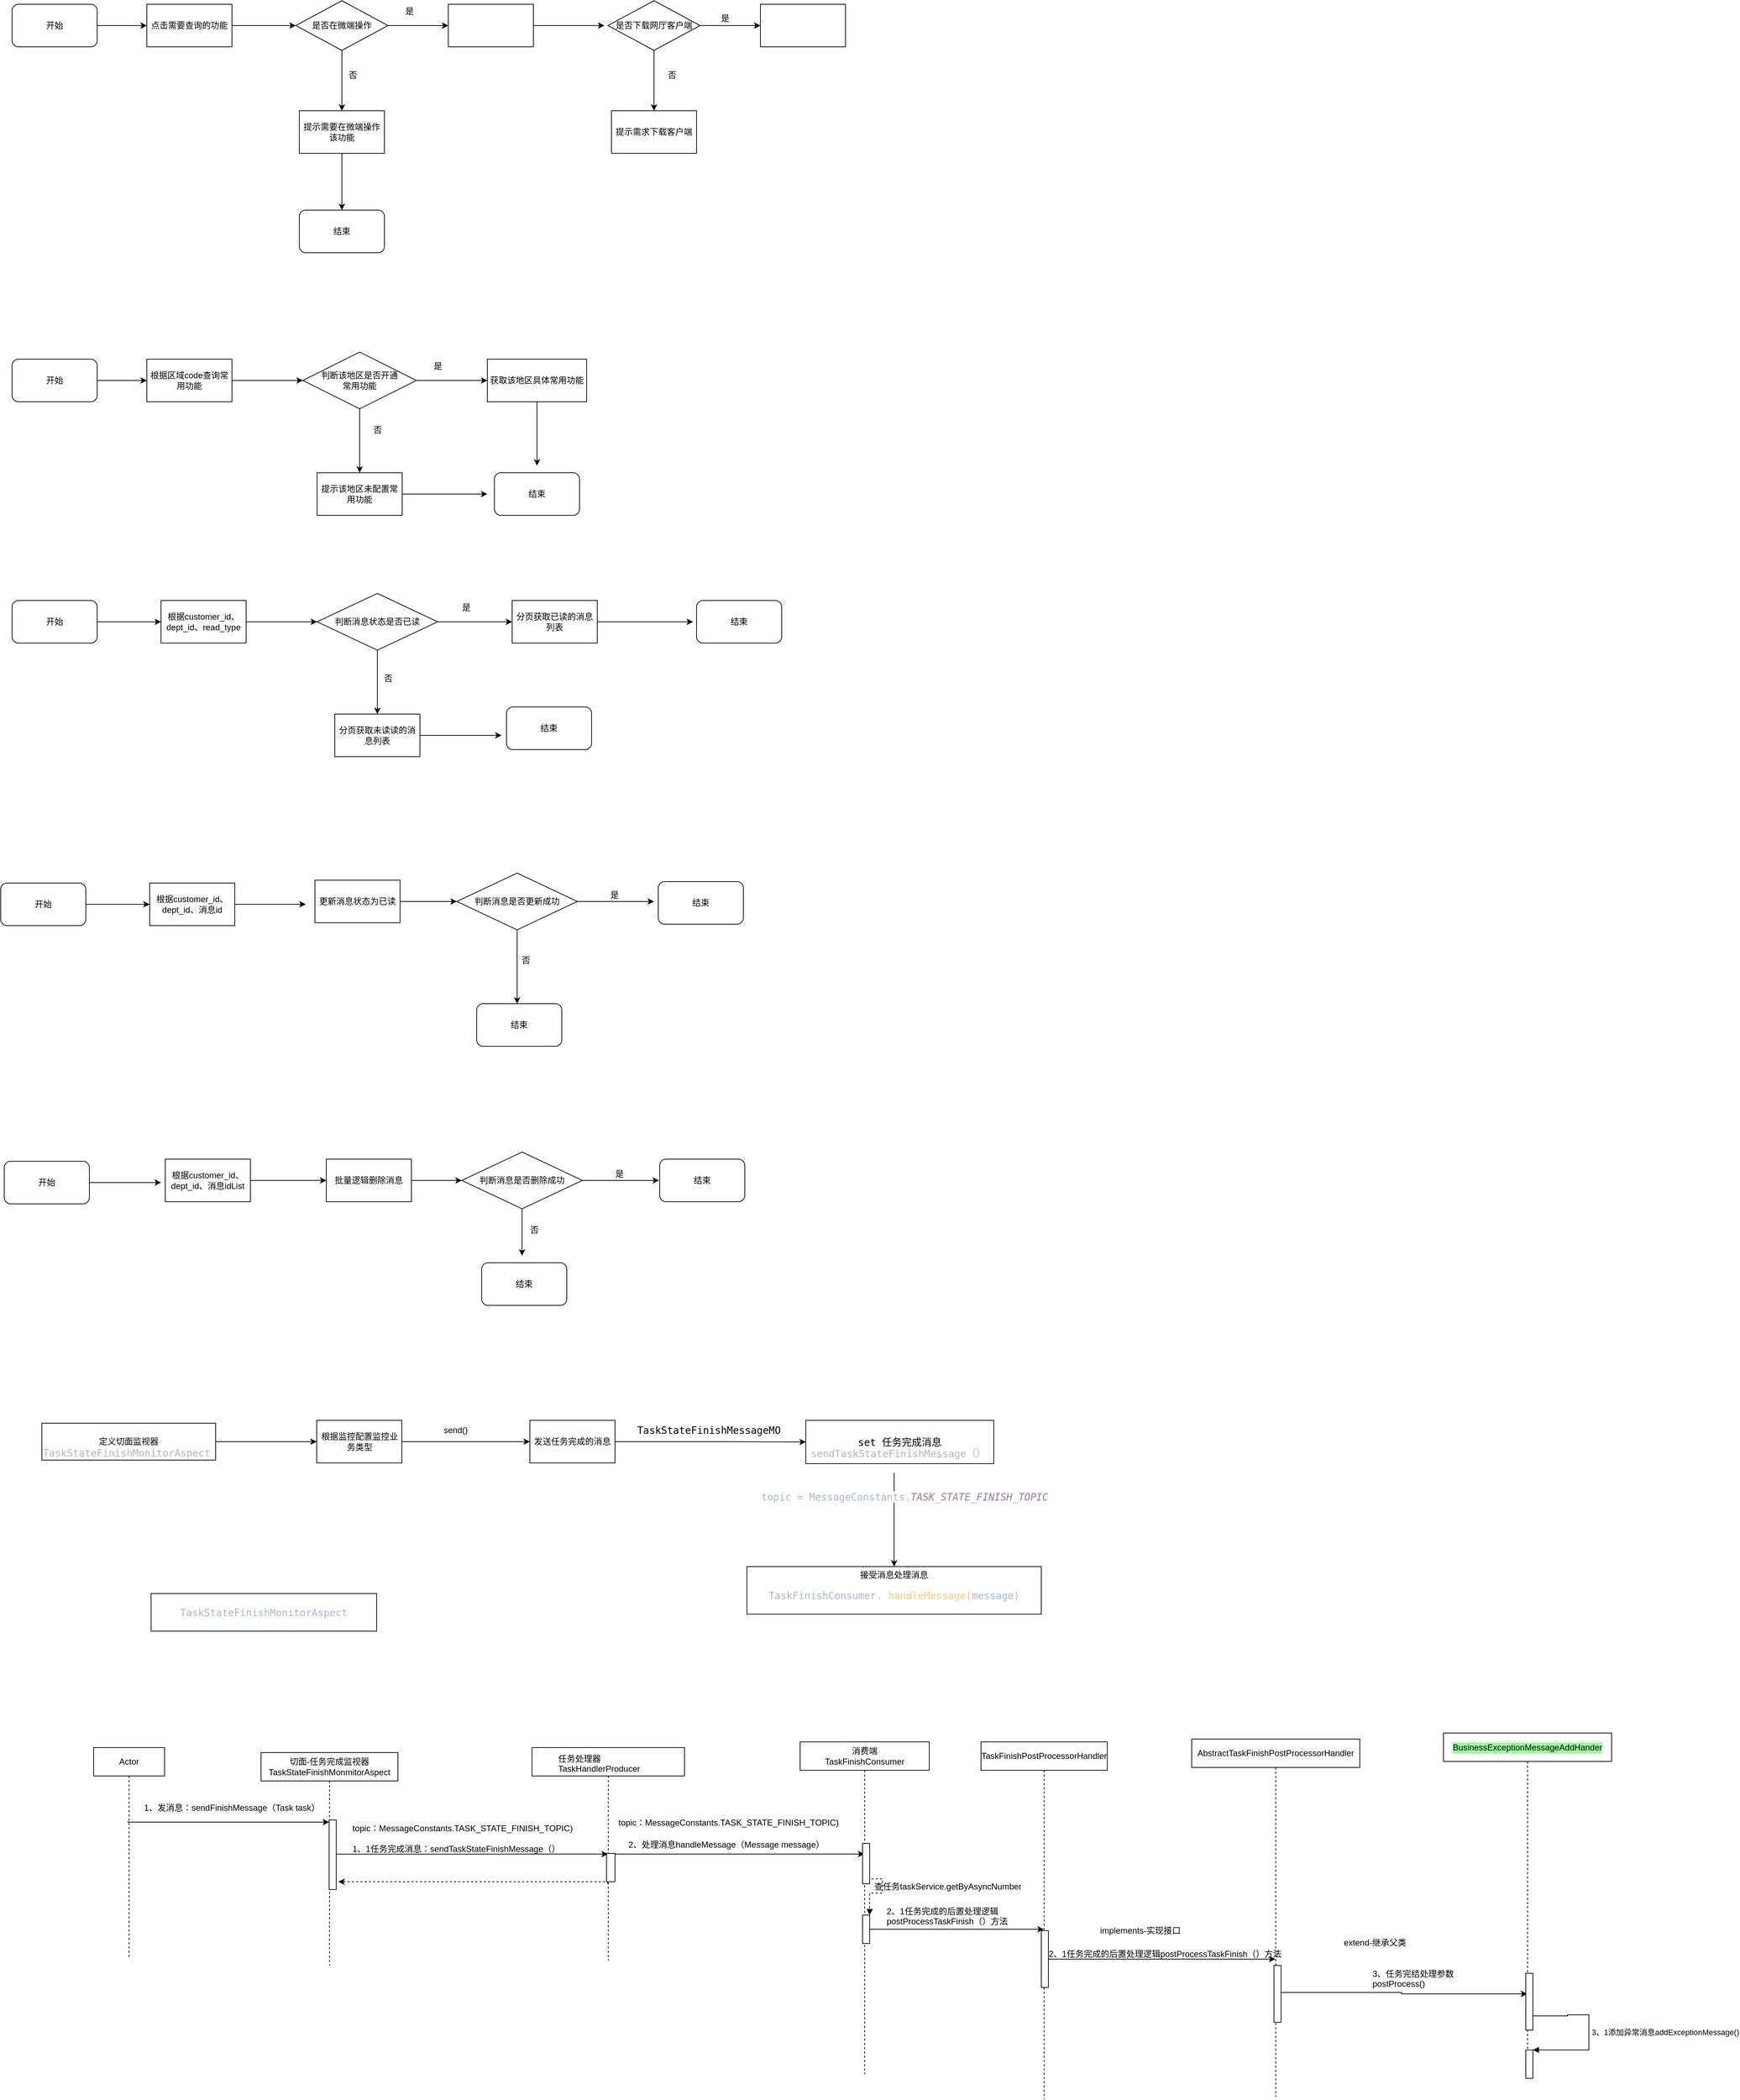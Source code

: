 <mxfile version="17.4.1" type="github">
  <diagram id="C8zfeUm68QXaKlkgzb-8" name="Page-1">
    <mxGraphModel dx="3252" dy="1588" grid="0" gridSize="10" guides="1" tooltips="1" connect="1" arrows="1" fold="1" page="0" pageScale="1" pageWidth="827" pageHeight="1169" math="0" shadow="0">
      <root>
        <mxCell id="0" />
        <mxCell id="1" parent="0" />
        <mxCell id="Xs8UQ6cBIhTteWRhh0SS-10" style="edgeStyle=orthogonalEdgeStyle;rounded=0;orthogonalLoop=1;jettySize=auto;html=1;entryX=0;entryY=0.5;entryDx=0;entryDy=0;" parent="1" source="Xs8UQ6cBIhTteWRhh0SS-1" target="Xs8UQ6cBIhTteWRhh0SS-9" edge="1">
          <mxGeometry relative="1" as="geometry" />
        </mxCell>
        <mxCell id="Xs8UQ6cBIhTteWRhh0SS-1" value="开始" style="rounded=1;whiteSpace=wrap;html=1;" parent="1" vertex="1">
          <mxGeometry x="10" y="200" width="120" height="60" as="geometry" />
        </mxCell>
        <mxCell id="Xs8UQ6cBIhTteWRhh0SS-14" value="" style="edgeStyle=orthogonalEdgeStyle;rounded=0;orthogonalLoop=1;jettySize=auto;html=1;" parent="1" source="Xs8UQ6cBIhTteWRhh0SS-9" target="Xs8UQ6cBIhTteWRhh0SS-11" edge="1">
          <mxGeometry relative="1" as="geometry" />
        </mxCell>
        <mxCell id="Xs8UQ6cBIhTteWRhh0SS-9" value="点击需要查询的功能" style="rounded=0;whiteSpace=wrap;html=1;" parent="1" vertex="1">
          <mxGeometry x="200" y="200" width="120" height="60" as="geometry" />
        </mxCell>
        <mxCell id="Xs8UQ6cBIhTteWRhh0SS-13" value="" style="edgeStyle=orthogonalEdgeStyle;rounded=0;orthogonalLoop=1;jettySize=auto;html=1;" parent="1" source="Xs8UQ6cBIhTteWRhh0SS-11" target="Xs8UQ6cBIhTteWRhh0SS-12" edge="1">
          <mxGeometry relative="1" as="geometry" />
        </mxCell>
        <mxCell id="Xs8UQ6cBIhTteWRhh0SS-16" value="" style="edgeStyle=orthogonalEdgeStyle;rounded=0;orthogonalLoop=1;jettySize=auto;html=1;" parent="1" source="Xs8UQ6cBIhTteWRhh0SS-11" target="Xs8UQ6cBIhTteWRhh0SS-15" edge="1">
          <mxGeometry relative="1" as="geometry" />
        </mxCell>
        <mxCell id="Xs8UQ6cBIhTteWRhh0SS-11" value="是否在微端操作" style="rhombus;whiteSpace=wrap;html=1;" parent="1" vertex="1">
          <mxGeometry x="410" y="195" width="130" height="70" as="geometry" />
        </mxCell>
        <mxCell id="Xs8UQ6cBIhTteWRhh0SS-22" value="" style="edgeStyle=orthogonalEdgeStyle;rounded=0;orthogonalLoop=1;jettySize=auto;html=1;" parent="1" source="Xs8UQ6cBIhTteWRhh0SS-12" edge="1">
          <mxGeometry relative="1" as="geometry">
            <mxPoint x="845" y="230" as="targetPoint" />
          </mxGeometry>
        </mxCell>
        <mxCell id="Xs8UQ6cBIhTteWRhh0SS-12" value="" style="whiteSpace=wrap;html=1;" parent="1" vertex="1">
          <mxGeometry x="625" y="200" width="120" height="60" as="geometry" />
        </mxCell>
        <mxCell id="Xs8UQ6cBIhTteWRhh0SS-20" value="" style="edgeStyle=orthogonalEdgeStyle;rounded=0;orthogonalLoop=1;jettySize=auto;html=1;" parent="1" source="Xs8UQ6cBIhTteWRhh0SS-15" target="Xs8UQ6cBIhTteWRhh0SS-19" edge="1">
          <mxGeometry relative="1" as="geometry" />
        </mxCell>
        <mxCell id="Xs8UQ6cBIhTteWRhh0SS-15" value="提示需要在微端操作该功能" style="whiteSpace=wrap;html=1;" parent="1" vertex="1">
          <mxGeometry x="415" y="350" width="120" height="60" as="geometry" />
        </mxCell>
        <mxCell id="Xs8UQ6cBIhTteWRhh0SS-17" value="否" style="text;html=1;align=center;verticalAlign=middle;resizable=0;points=[];autosize=1;strokeColor=none;fillColor=none;" parent="1" vertex="1">
          <mxGeometry x="475" y="290" width="30" height="20" as="geometry" />
        </mxCell>
        <mxCell id="Xs8UQ6cBIhTteWRhh0SS-18" value="是" style="text;html=1;align=center;verticalAlign=middle;resizable=0;points=[];autosize=1;strokeColor=none;fillColor=none;" parent="1" vertex="1">
          <mxGeometry x="555" y="200" width="30" height="20" as="geometry" />
        </mxCell>
        <mxCell id="Xs8UQ6cBIhTteWRhh0SS-19" value="结束" style="rounded=1;whiteSpace=wrap;html=1;" parent="1" vertex="1">
          <mxGeometry x="415" y="490" width="120" height="60" as="geometry" />
        </mxCell>
        <mxCell id="Xs8UQ6cBIhTteWRhh0SS-25" value="" style="edgeStyle=orthogonalEdgeStyle;rounded=0;orthogonalLoop=1;jettySize=auto;html=1;" parent="1" source="Xs8UQ6cBIhTteWRhh0SS-23" target="Xs8UQ6cBIhTteWRhh0SS-24" edge="1">
          <mxGeometry relative="1" as="geometry" />
        </mxCell>
        <mxCell id="Xs8UQ6cBIhTteWRhh0SS-27" value="" style="edgeStyle=orthogonalEdgeStyle;rounded=0;orthogonalLoop=1;jettySize=auto;html=1;" parent="1" source="Xs8UQ6cBIhTteWRhh0SS-23" target="Xs8UQ6cBIhTteWRhh0SS-26" edge="1">
          <mxGeometry relative="1" as="geometry" />
        </mxCell>
        <mxCell id="Xs8UQ6cBIhTteWRhh0SS-23" value="是否下载网厅客户端" style="rhombus;whiteSpace=wrap;html=1;" parent="1" vertex="1">
          <mxGeometry x="850" y="195" width="130" height="70" as="geometry" />
        </mxCell>
        <mxCell id="Xs8UQ6cBIhTteWRhh0SS-24" value="" style="whiteSpace=wrap;html=1;" parent="1" vertex="1">
          <mxGeometry x="1065" y="200" width="120" height="60" as="geometry" />
        </mxCell>
        <mxCell id="Xs8UQ6cBIhTteWRhh0SS-26" value="提示需求下载客户端" style="whiteSpace=wrap;html=1;" parent="1" vertex="1">
          <mxGeometry x="855" y="350" width="120" height="60" as="geometry" />
        </mxCell>
        <mxCell id="Xs8UQ6cBIhTteWRhh0SS-28" value="否" style="text;html=1;align=center;verticalAlign=middle;resizable=0;points=[];autosize=1;strokeColor=none;fillColor=none;" parent="1" vertex="1">
          <mxGeometry x="925" y="290" width="30" height="20" as="geometry" />
        </mxCell>
        <mxCell id="Xs8UQ6cBIhTteWRhh0SS-29" value="是" style="text;html=1;align=center;verticalAlign=middle;resizable=0;points=[];autosize=1;strokeColor=none;fillColor=none;" parent="1" vertex="1">
          <mxGeometry x="1000" y="210" width="30" height="20" as="geometry" />
        </mxCell>
        <mxCell id="Xs8UQ6cBIhTteWRhh0SS-32" style="edgeStyle=orthogonalEdgeStyle;rounded=0;orthogonalLoop=1;jettySize=auto;html=1;" parent="1" source="Xs8UQ6cBIhTteWRhh0SS-30" target="Xs8UQ6cBIhTteWRhh0SS-31" edge="1">
          <mxGeometry relative="1" as="geometry" />
        </mxCell>
        <mxCell id="Xs8UQ6cBIhTteWRhh0SS-30" value="开始" style="rounded=1;whiteSpace=wrap;html=1;" parent="1" vertex="1">
          <mxGeometry x="10" y="700" width="120" height="60" as="geometry" />
        </mxCell>
        <mxCell id="Xs8UQ6cBIhTteWRhh0SS-34" value="" style="edgeStyle=orthogonalEdgeStyle;rounded=0;orthogonalLoop=1;jettySize=auto;html=1;" parent="1" source="Xs8UQ6cBIhTteWRhh0SS-31" target="Xs8UQ6cBIhTteWRhh0SS-33" edge="1">
          <mxGeometry relative="1" as="geometry" />
        </mxCell>
        <mxCell id="Xs8UQ6cBIhTteWRhh0SS-31" value="根据区域code查询常用功能" style="rounded=0;whiteSpace=wrap;html=1;" parent="1" vertex="1">
          <mxGeometry x="200" y="700" width="120" height="60" as="geometry" />
        </mxCell>
        <mxCell id="Xs8UQ6cBIhTteWRhh0SS-36" value="" style="edgeStyle=orthogonalEdgeStyle;rounded=0;orthogonalLoop=1;jettySize=auto;html=1;" parent="1" source="Xs8UQ6cBIhTteWRhh0SS-33" target="Xs8UQ6cBIhTteWRhh0SS-35" edge="1">
          <mxGeometry relative="1" as="geometry" />
        </mxCell>
        <mxCell id="Xs8UQ6cBIhTteWRhh0SS-38" value="" style="edgeStyle=orthogonalEdgeStyle;rounded=0;orthogonalLoop=1;jettySize=auto;html=1;" parent="1" source="Xs8UQ6cBIhTteWRhh0SS-33" target="Xs8UQ6cBIhTteWRhh0SS-37" edge="1">
          <mxGeometry relative="1" as="geometry" />
        </mxCell>
        <mxCell id="Xs8UQ6cBIhTteWRhh0SS-33" value="判断该地区是否开通&lt;br&gt;常用功能" style="rhombus;whiteSpace=wrap;html=1;rounded=0;" parent="1" vertex="1">
          <mxGeometry x="420" y="690" width="160" height="80" as="geometry" />
        </mxCell>
        <mxCell id="Xs8UQ6cBIhTteWRhh0SS-43" style="edgeStyle=orthogonalEdgeStyle;rounded=0;orthogonalLoop=1;jettySize=auto;html=1;" parent="1" source="Xs8UQ6cBIhTteWRhh0SS-35" edge="1">
          <mxGeometry relative="1" as="geometry">
            <mxPoint x="750" y="850" as="targetPoint" />
          </mxGeometry>
        </mxCell>
        <mxCell id="Xs8UQ6cBIhTteWRhh0SS-35" value="获取该地区具体常用功能" style="whiteSpace=wrap;html=1;rounded=0;" parent="1" vertex="1">
          <mxGeometry x="680" y="700" width="140" height="60" as="geometry" />
        </mxCell>
        <mxCell id="Xs8UQ6cBIhTteWRhh0SS-44" style="edgeStyle=orthogonalEdgeStyle;rounded=0;orthogonalLoop=1;jettySize=auto;html=1;" parent="1" source="Xs8UQ6cBIhTteWRhh0SS-37" edge="1">
          <mxGeometry relative="1" as="geometry">
            <mxPoint x="680" y="890" as="targetPoint" />
          </mxGeometry>
        </mxCell>
        <mxCell id="Xs8UQ6cBIhTteWRhh0SS-37" value="提示该地区未配置常用功能" style="rounded=0;whiteSpace=wrap;html=1;" parent="1" vertex="1">
          <mxGeometry x="440" y="860" width="120" height="60" as="geometry" />
        </mxCell>
        <mxCell id="Xs8UQ6cBIhTteWRhh0SS-39" value="是" style="text;html=1;align=center;verticalAlign=middle;resizable=0;points=[];autosize=1;strokeColor=none;fillColor=none;" parent="1" vertex="1">
          <mxGeometry x="595" y="700" width="30" height="20" as="geometry" />
        </mxCell>
        <mxCell id="Xs8UQ6cBIhTteWRhh0SS-40" value="否" style="text;html=1;align=center;verticalAlign=middle;resizable=0;points=[];autosize=1;strokeColor=none;fillColor=none;" parent="1" vertex="1">
          <mxGeometry x="510" y="790" width="30" height="20" as="geometry" />
        </mxCell>
        <mxCell id="Xs8UQ6cBIhTteWRhh0SS-41" value="结束" style="rounded=1;whiteSpace=wrap;html=1;" parent="1" vertex="1">
          <mxGeometry x="690" y="860" width="120" height="60" as="geometry" />
        </mxCell>
        <mxCell id="TA9cXW273BF9sfZA5clH-3" style="edgeStyle=orthogonalEdgeStyle;rounded=0;orthogonalLoop=1;jettySize=auto;html=1;entryX=0;entryY=0.5;entryDx=0;entryDy=0;" edge="1" parent="1" source="TA9cXW273BF9sfZA5clH-1" target="TA9cXW273BF9sfZA5clH-2">
          <mxGeometry relative="1" as="geometry" />
        </mxCell>
        <mxCell id="TA9cXW273BF9sfZA5clH-1" value="开始" style="rounded=1;whiteSpace=wrap;html=1;" vertex="1" parent="1">
          <mxGeometry x="10" y="1040" width="120" height="60" as="geometry" />
        </mxCell>
        <mxCell id="TA9cXW273BF9sfZA5clH-5" value="" style="edgeStyle=orthogonalEdgeStyle;rounded=0;orthogonalLoop=1;jettySize=auto;html=1;" edge="1" parent="1" source="TA9cXW273BF9sfZA5clH-2" target="TA9cXW273BF9sfZA5clH-4">
          <mxGeometry relative="1" as="geometry" />
        </mxCell>
        <mxCell id="TA9cXW273BF9sfZA5clH-2" value="根据customer_id、dept_id、read_type" style="rounded=0;whiteSpace=wrap;html=1;" vertex="1" parent="1">
          <mxGeometry x="220" y="1040" width="120" height="60" as="geometry" />
        </mxCell>
        <mxCell id="TA9cXW273BF9sfZA5clH-7" value="" style="edgeStyle=orthogonalEdgeStyle;rounded=0;orthogonalLoop=1;jettySize=auto;html=1;" edge="1" parent="1" source="TA9cXW273BF9sfZA5clH-4" target="TA9cXW273BF9sfZA5clH-6">
          <mxGeometry relative="1" as="geometry" />
        </mxCell>
        <mxCell id="TA9cXW273BF9sfZA5clH-9" value="" style="edgeStyle=orthogonalEdgeStyle;rounded=0;orthogonalLoop=1;jettySize=auto;html=1;" edge="1" parent="1" source="TA9cXW273BF9sfZA5clH-4" target="TA9cXW273BF9sfZA5clH-8">
          <mxGeometry relative="1" as="geometry" />
        </mxCell>
        <mxCell id="TA9cXW273BF9sfZA5clH-4" value="判断消息状态是否已读" style="rhombus;whiteSpace=wrap;html=1;rounded=0;" vertex="1" parent="1">
          <mxGeometry x="440" y="1030" width="170" height="80" as="geometry" />
        </mxCell>
        <mxCell id="TA9cXW273BF9sfZA5clH-12" style="edgeStyle=orthogonalEdgeStyle;rounded=0;orthogonalLoop=1;jettySize=auto;html=1;" edge="1" parent="1" source="TA9cXW273BF9sfZA5clH-6">
          <mxGeometry relative="1" as="geometry">
            <mxPoint x="970" y="1070" as="targetPoint" />
          </mxGeometry>
        </mxCell>
        <mxCell id="TA9cXW273BF9sfZA5clH-6" value="分页获取已读的消息列表" style="whiteSpace=wrap;html=1;rounded=0;" vertex="1" parent="1">
          <mxGeometry x="715" y="1040" width="120" height="60" as="geometry" />
        </mxCell>
        <mxCell id="TA9cXW273BF9sfZA5clH-15" style="edgeStyle=orthogonalEdgeStyle;rounded=0;orthogonalLoop=1;jettySize=auto;html=1;" edge="1" parent="1" source="TA9cXW273BF9sfZA5clH-8">
          <mxGeometry relative="1" as="geometry">
            <mxPoint x="700" y="1230" as="targetPoint" />
          </mxGeometry>
        </mxCell>
        <mxCell id="TA9cXW273BF9sfZA5clH-8" value="&lt;span&gt;分页获取未读读的消息列表&lt;/span&gt;" style="whiteSpace=wrap;html=1;rounded=0;" vertex="1" parent="1">
          <mxGeometry x="465" y="1200" width="120" height="60" as="geometry" />
        </mxCell>
        <mxCell id="TA9cXW273BF9sfZA5clH-10" value="是" style="text;html=1;align=center;verticalAlign=middle;resizable=0;points=[];autosize=1;strokeColor=none;fillColor=none;" vertex="1" parent="1">
          <mxGeometry x="635" y="1040" width="30" height="20" as="geometry" />
        </mxCell>
        <mxCell id="TA9cXW273BF9sfZA5clH-11" value="结束" style="rounded=1;whiteSpace=wrap;html=1;" vertex="1" parent="1">
          <mxGeometry x="975" y="1040" width="120" height="60" as="geometry" />
        </mxCell>
        <mxCell id="TA9cXW273BF9sfZA5clH-13" value="否" style="text;html=1;align=center;verticalAlign=middle;resizable=0;points=[];autosize=1;strokeColor=none;fillColor=none;" vertex="1" parent="1">
          <mxGeometry x="525" y="1140" width="30" height="20" as="geometry" />
        </mxCell>
        <mxCell id="TA9cXW273BF9sfZA5clH-14" value="结束" style="rounded=1;whiteSpace=wrap;html=1;" vertex="1" parent="1">
          <mxGeometry x="707" y="1190" width="120" height="60" as="geometry" />
        </mxCell>
        <mxCell id="TA9cXW273BF9sfZA5clH-16" style="edgeStyle=orthogonalEdgeStyle;rounded=0;orthogonalLoop=1;jettySize=auto;html=1;entryX=0;entryY=0.5;entryDx=0;entryDy=0;" edge="1" parent="1" source="TA9cXW273BF9sfZA5clH-17" target="TA9cXW273BF9sfZA5clH-19">
          <mxGeometry relative="1" as="geometry" />
        </mxCell>
        <mxCell id="TA9cXW273BF9sfZA5clH-17" value="开始" style="rounded=1;whiteSpace=wrap;html=1;" vertex="1" parent="1">
          <mxGeometry x="-6" y="1438" width="120" height="60" as="geometry" />
        </mxCell>
        <mxCell id="TA9cXW273BF9sfZA5clH-18" value="" style="edgeStyle=orthogonalEdgeStyle;rounded=0;orthogonalLoop=1;jettySize=auto;html=1;" edge="1" parent="1" source="TA9cXW273BF9sfZA5clH-19">
          <mxGeometry relative="1" as="geometry">
            <mxPoint x="424" y="1468" as="targetPoint" />
          </mxGeometry>
        </mxCell>
        <mxCell id="TA9cXW273BF9sfZA5clH-19" value="根据customer_id、dept_id、消息id" style="rounded=0;whiteSpace=wrap;html=1;" vertex="1" parent="1">
          <mxGeometry x="204" y="1438" width="120" height="60" as="geometry" />
        </mxCell>
        <mxCell id="TA9cXW273BF9sfZA5clH-39" style="edgeStyle=orthogonalEdgeStyle;rounded=0;orthogonalLoop=1;jettySize=auto;html=1;" edge="1" parent="1" source="TA9cXW273BF9sfZA5clH-21">
          <mxGeometry relative="1" as="geometry">
            <mxPoint x="915" y="1464" as="targetPoint" />
          </mxGeometry>
        </mxCell>
        <mxCell id="TA9cXW273BF9sfZA5clH-41" style="edgeStyle=orthogonalEdgeStyle;rounded=0;orthogonalLoop=1;jettySize=auto;html=1;" edge="1" parent="1">
          <mxGeometry relative="1" as="geometry">
            <mxPoint x="729" y="1963" as="targetPoint" />
            <mxPoint x="729" y="1897" as="sourcePoint" />
          </mxGeometry>
        </mxCell>
        <mxCell id="TA9cXW273BF9sfZA5clH-52" style="edgeStyle=orthogonalEdgeStyle;rounded=0;orthogonalLoop=1;jettySize=auto;html=1;" edge="1" parent="1" source="TA9cXW273BF9sfZA5clH-21">
          <mxGeometry relative="1" as="geometry">
            <mxPoint x="722" y="1608" as="targetPoint" />
          </mxGeometry>
        </mxCell>
        <mxCell id="TA9cXW273BF9sfZA5clH-21" value="判断消息是否更新成功" style="rhombus;whiteSpace=wrap;html=1;rounded=0;" vertex="1" parent="1">
          <mxGeometry x="637" y="1424" width="170" height="80" as="geometry" />
        </mxCell>
        <mxCell id="TA9cXW273BF9sfZA5clH-40" style="edgeStyle=orthogonalEdgeStyle;rounded=0;orthogonalLoop=1;jettySize=auto;html=1;" edge="1" parent="1" source="TA9cXW273BF9sfZA5clH-22" target="TA9cXW273BF9sfZA5clH-21">
          <mxGeometry relative="1" as="geometry" />
        </mxCell>
        <mxCell id="TA9cXW273BF9sfZA5clH-22" value="更新消息状态为已读" style="whiteSpace=wrap;html=1;rounded=0;" vertex="1" parent="1">
          <mxGeometry x="437" y="1434" width="120" height="60" as="geometry" />
        </mxCell>
        <mxCell id="TA9cXW273BF9sfZA5clH-24" value="是" style="text;html=1;align=center;verticalAlign=middle;resizable=0;points=[];autosize=1;strokeColor=none;fillColor=none;" vertex="1" parent="1">
          <mxGeometry x="848" y="1446" width="22" height="18" as="geometry" />
        </mxCell>
        <mxCell id="TA9cXW273BF9sfZA5clH-27" value="结束" style="rounded=1;whiteSpace=wrap;html=1;" vertex="1" parent="1">
          <mxGeometry x="921" y="1436" width="120" height="60" as="geometry" />
        </mxCell>
        <mxCell id="TA9cXW273BF9sfZA5clH-29" value="结束" style="rounded=1;whiteSpace=wrap;html=1;" vertex="1" parent="1">
          <mxGeometry x="672" y="1973" width="120" height="60" as="geometry" />
        </mxCell>
        <mxCell id="TA9cXW273BF9sfZA5clH-31" value="否" style="text;html=1;align=center;verticalAlign=middle;resizable=0;points=[];autosize=1;strokeColor=none;fillColor=none;" vertex="1" parent="1">
          <mxGeometry x="735" y="1918" width="22" height="18" as="geometry" />
        </mxCell>
        <mxCell id="TA9cXW273BF9sfZA5clH-49" style="edgeStyle=orthogonalEdgeStyle;rounded=0;orthogonalLoop=1;jettySize=auto;html=1;" edge="1" parent="1" source="TA9cXW273BF9sfZA5clH-35">
          <mxGeometry relative="1" as="geometry">
            <mxPoint x="220" y="1860" as="targetPoint" />
          </mxGeometry>
        </mxCell>
        <mxCell id="TA9cXW273BF9sfZA5clH-35" value="开始" style="rounded=1;whiteSpace=wrap;html=1;" vertex="1" parent="1">
          <mxGeometry x="-1" y="1830" width="120" height="60" as="geometry" />
        </mxCell>
        <mxCell id="TA9cXW273BF9sfZA5clH-43" style="edgeStyle=orthogonalEdgeStyle;rounded=0;orthogonalLoop=1;jettySize=auto;html=1;" edge="1" parent="1" source="TA9cXW273BF9sfZA5clH-36">
          <mxGeometry relative="1" as="geometry">
            <mxPoint x="453" y="1857" as="targetPoint" />
          </mxGeometry>
        </mxCell>
        <mxCell id="TA9cXW273BF9sfZA5clH-36" value="根据customer_id、dept_id、消息idList" style="rounded=0;whiteSpace=wrap;html=1;" vertex="1" parent="1">
          <mxGeometry x="226" y="1827" width="120" height="60" as="geometry" />
        </mxCell>
        <mxCell id="TA9cXW273BF9sfZA5clH-48" style="edgeStyle=orthogonalEdgeStyle;rounded=0;orthogonalLoop=1;jettySize=auto;html=1;entryX=0;entryY=0.5;entryDx=0;entryDy=0;" edge="1" parent="1" source="TA9cXW273BF9sfZA5clH-42" target="TA9cXW273BF9sfZA5clH-44">
          <mxGeometry relative="1" as="geometry" />
        </mxCell>
        <mxCell id="TA9cXW273BF9sfZA5clH-42" value="批量逻辑删除消息" style="whiteSpace=wrap;html=1;rounded=0;" vertex="1" parent="1">
          <mxGeometry x="453" y="1827" width="120" height="60" as="geometry" />
        </mxCell>
        <mxCell id="TA9cXW273BF9sfZA5clH-44" value="判断消息是否删除成功" style="rhombus;whiteSpace=wrap;html=1;rounded=0;" vertex="1" parent="1">
          <mxGeometry x="644" y="1817" width="170" height="80" as="geometry" />
        </mxCell>
        <mxCell id="TA9cXW273BF9sfZA5clH-45" style="edgeStyle=orthogonalEdgeStyle;rounded=0;orthogonalLoop=1;jettySize=auto;html=1;" edge="1" parent="1">
          <mxGeometry relative="1" as="geometry">
            <mxPoint x="922" y="1857" as="targetPoint" />
            <mxPoint x="814" y="1857" as="sourcePoint" />
          </mxGeometry>
        </mxCell>
        <mxCell id="TA9cXW273BF9sfZA5clH-46" value="是" style="text;html=1;align=center;verticalAlign=middle;resizable=0;points=[];autosize=1;strokeColor=none;fillColor=none;" vertex="1" parent="1">
          <mxGeometry x="855" y="1839" width="22" height="18" as="geometry" />
        </mxCell>
        <mxCell id="TA9cXW273BF9sfZA5clH-47" value="结束" style="rounded=1;whiteSpace=wrap;html=1;" vertex="1" parent="1">
          <mxGeometry x="923" y="1827" width="120" height="60" as="geometry" />
        </mxCell>
        <mxCell id="TA9cXW273BF9sfZA5clH-50" value="结束" style="rounded=1;whiteSpace=wrap;html=1;" vertex="1" parent="1">
          <mxGeometry x="665" y="1608" width="120" height="60" as="geometry" />
        </mxCell>
        <mxCell id="TA9cXW273BF9sfZA5clH-51" value="否" style="text;html=1;align=center;verticalAlign=middle;resizable=0;points=[];autosize=1;strokeColor=none;fillColor=none;" vertex="1" parent="1">
          <mxGeometry x="723" y="1538" width="22" height="18" as="geometry" />
        </mxCell>
        <mxCell id="TA9cXW273BF9sfZA5clH-62" value="" style="edgeStyle=orthogonalEdgeStyle;rounded=0;orthogonalLoop=1;jettySize=auto;html=1;" edge="1" parent="1" source="TA9cXW273BF9sfZA5clH-58" target="TA9cXW273BF9sfZA5clH-61">
          <mxGeometry relative="1" as="geometry" />
        </mxCell>
        <mxCell id="TA9cXW273BF9sfZA5clH-58" value="定义切面监视器&lt;br&gt;" style="rounded=0;whiteSpace=wrap;html=1;gradientColor=none;" vertex="1" parent="1">
          <mxGeometry x="52" y="2199" width="245" height="52" as="geometry" />
        </mxCell>
        <mxCell id="TA9cXW273BF9sfZA5clH-59" value="&lt;pre style=&quot;color: rgb(169 , 183 , 198) ; font-family: &amp;#34;jetbrains mono&amp;#34; , monospace ; font-size: 10.5pt&quot;&gt;&lt;pre style=&quot;font-family: &amp;#34;jetbrains mono&amp;#34; , monospace ; font-size: 10.5pt&quot;&gt;TaskStateFinishMonitorAspect&lt;/pre&gt;&lt;/pre&gt;" style="text;html=1;align=center;verticalAlign=middle;resizable=0;points=[];autosize=1;strokeColor=none;fillColor=none;" vertex="1" parent="1">
          <mxGeometry x="48" y="2218" width="245" height="46" as="geometry" />
        </mxCell>
        <mxCell id="TA9cXW273BF9sfZA5clH-65" value="" style="edgeStyle=orthogonalEdgeStyle;rounded=0;orthogonalLoop=1;jettySize=auto;html=1;" edge="1" parent="1" source="TA9cXW273BF9sfZA5clH-61" target="TA9cXW273BF9sfZA5clH-64">
          <mxGeometry relative="1" as="geometry" />
        </mxCell>
        <mxCell id="TA9cXW273BF9sfZA5clH-61" value="根据监控配置监控业务类型" style="whiteSpace=wrap;html=1;rounded=0;gradientColor=none;" vertex="1" parent="1">
          <mxGeometry x="439.5" y="2195" width="120" height="60" as="geometry" />
        </mxCell>
        <mxCell id="TA9cXW273BF9sfZA5clH-68" value="" style="edgeStyle=orthogonalEdgeStyle;rounded=0;orthogonalLoop=1;jettySize=auto;html=1;" edge="1" parent="1" source="TA9cXW273BF9sfZA5clH-64" target="TA9cXW273BF9sfZA5clH-67">
          <mxGeometry relative="1" as="geometry" />
        </mxCell>
        <mxCell id="TA9cXW273BF9sfZA5clH-64" value="发送任务完成的消息" style="whiteSpace=wrap;html=1;rounded=0;gradientColor=none;" vertex="1" parent="1">
          <mxGeometry x="740" y="2195" width="120" height="60" as="geometry" />
        </mxCell>
        <mxCell id="TA9cXW273BF9sfZA5clH-66" value="send()" style="text;html=1;align=center;verticalAlign=middle;resizable=0;points=[];autosize=1;strokeColor=none;fillColor=none;" vertex="1" parent="1">
          <mxGeometry x="613" y="2200" width="44" height="18" as="geometry" />
        </mxCell>
        <mxCell id="TA9cXW273BF9sfZA5clH-67" value="&lt;pre style=&quot;color: rgb(0 , 0 , 0) ; font-style: normal ; font-weight: 400 ; letter-spacing: normal ; text-align: left ; text-indent: 0px ; text-transform: none ; word-spacing: 0px ; font-family: &amp;#34;jetbrains mono&amp;#34; , monospace ; font-size: 10.5pt&quot;&gt;set 任务完成消息&lt;/pre&gt;" style="whiteSpace=wrap;html=1;rounded=0;gradientColor=none;" vertex="1" parent="1">
          <mxGeometry x="1129" y="2195" width="265" height="61" as="geometry" />
        </mxCell>
        <mxCell id="TA9cXW273BF9sfZA5clH-69" value="&lt;pre style=&quot;background-color: #2b2b2b ; color: #a9b7c6 ; font-family: &amp;#34;jetbrains mono&amp;#34; , monospace ; font-size: 10.5pt&quot;&gt;&lt;pre style=&quot;color: rgb(0 , 0 , 0) ; background-color: rgb(255 , 255 , 255) ; text-align: left ; font-family: &amp;#34;jetbrains mono&amp;#34; , monospace ; font-size: 10.5pt&quot;&gt;TaskStateFinishMessageMO&lt;/pre&gt;&lt;/pre&gt;" style="text;html=1;align=center;verticalAlign=middle;resizable=0;points=[];autosize=1;strokeColor=none;fillColor=none;" vertex="1" parent="1">
          <mxGeometry x="886" y="2186" width="212" height="46" as="geometry" />
        </mxCell>
        <mxCell id="TA9cXW273BF9sfZA5clH-71" value="&lt;pre style=&quot;font-family: &amp;#34;jetbrains mono&amp;#34; , monospace ; font-size: 10.5pt&quot;&gt;&lt;pre style=&quot;font-family: &amp;#34;jetbrains mono&amp;#34; , monospace ; font-size: 10.5pt&quot;&gt;&lt;br&gt;&lt;/pre&gt;&lt;/pre&gt;" style="text;whiteSpace=wrap;html=1;labelBackgroundColor=default;" vertex="1" parent="1">
          <mxGeometry x="980.5" y="1992.5" width="222" height="56" as="geometry" />
        </mxCell>
        <mxCell id="TA9cXW273BF9sfZA5clH-74" value="" style="edgeStyle=orthogonalEdgeStyle;rounded=0;orthogonalLoop=1;jettySize=auto;html=1;fontColor=#000000;" edge="1" parent="1" source="TA9cXW273BF9sfZA5clH-72" target="TA9cXW273BF9sfZA5clH-73">
          <mxGeometry relative="1" as="geometry" />
        </mxCell>
        <mxCell id="TA9cXW273BF9sfZA5clH-72" value="&lt;pre style=&quot;color: rgb(169 , 183 , 198) ; font-family: &amp;#34;jetbrains mono&amp;#34; , monospace ; font-size: 10.5pt&quot;&gt;&lt;span style=&quot;background-color: rgb(255 , 255 , 255)&quot;&gt;sendTaskStateFinishMessage（）&lt;/span&gt;&lt;/pre&gt;" style="text;whiteSpace=wrap;html=1;fontColor=#000000;" vertex="1" parent="1">
          <mxGeometry x="1134" y="2213" width="239" height="56" as="geometry" />
        </mxCell>
        <mxCell id="TA9cXW273BF9sfZA5clH-73" value="&lt;span style=&quot;background-color: rgb(255 , 255 , 255)&quot;&gt;接受消息处理消息&lt;br&gt;&lt;/span&gt;&lt;pre style=&quot;color: rgb(169 , 183 , 198) ; font-family: &amp;#34;jetbrains mono&amp;#34; , monospace ; font-size: 10.5pt&quot;&gt;&lt;span style=&quot;background-color: rgb(255 , 255 , 255)&quot;&gt;TaskFinishConsumer. &lt;span style=&quot;font-family: &amp;#34;jetbrains mono&amp;#34; , monospace ; font-size: 10.5pt ; color: rgb(255 , 198 , 109)&quot;&gt;handleMessage(&lt;/span&gt;message)&lt;/span&gt;&lt;/pre&gt;" style="whiteSpace=wrap;html=1;labelBackgroundColor=#FFFFFF;fontColor=#000000;gradientColor=none;" vertex="1" parent="1">
          <mxGeometry x="1046" y="2401" width="415" height="67" as="geometry" />
        </mxCell>
        <mxCell id="TA9cXW273BF9sfZA5clH-75" value="&lt;pre style=&quot;color: rgb(169 , 183 , 198) ; font-family: &amp;#34;jetbrains mono&amp;#34; , monospace ; font-size: 10.5pt&quot;&gt;&lt;span style=&quot;background-color: rgb(255 , 255 , 255)&quot;&gt;topic = MessageConstants.&lt;span style=&quot;color: rgb(152 , 118 , 170) ; font-style: italic&quot;&gt;TASK_STATE_FINISH_TOPIC&lt;/span&gt;&lt;/span&gt;&lt;/pre&gt;" style="text;html=1;align=center;verticalAlign=middle;resizable=0;points=[];autosize=1;strokeColor=none;fillColor=none;fontColor=#000000;" vertex="1" parent="1">
          <mxGeometry x="1061" y="2280" width="414" height="46" as="geometry" />
        </mxCell>
        <mxCell id="TA9cXW273BF9sfZA5clH-78" value="&lt;pre style=&quot;color: rgb(169 , 183 , 198) ; font-size: 10.5pt ; font-family: &amp;#34;jetbrains mono&amp;#34; , monospace&quot;&gt;TaskStateFinishMonitorAspect&lt;/pre&gt;" style="whiteSpace=wrap;html=1;labelBackgroundColor=#FFFFFF;fontColor=#000000;gradientColor=none;" vertex="1" parent="1">
          <mxGeometry x="206" y="2439" width="318" height="53" as="geometry" />
        </mxCell>
        <mxCell id="TA9cXW273BF9sfZA5clH-89" style="edgeStyle=orthogonalEdgeStyle;rounded=0;orthogonalLoop=1;jettySize=auto;html=1;fontColor=#000000;exitX=0.523;exitY=0.477;exitDx=0;exitDy=0;exitPerimeter=0;" edge="1" parent="1" source="TA9cXW273BF9sfZA5clH-81" target="TA9cXW273BF9sfZA5clH-86">
          <mxGeometry relative="1" as="geometry" />
        </mxCell>
        <mxCell id="TA9cXW273BF9sfZA5clH-81" value="切面-任务完成监视器&lt;br&gt;TaskStateFinishMonmitorAspect" style="shape=umlLifeline;perimeter=lifelinePerimeter;whiteSpace=wrap;html=1;container=1;collapsible=0;recursiveResize=0;outlineConnect=0;shadow=0;labelBackgroundColor=#FFFFFF;labelBorderColor=none;fontColor=#000000;gradientColor=none;" vertex="1" parent="1">
          <mxGeometry x="361" y="2663" width="193" height="300" as="geometry" />
        </mxCell>
        <mxCell id="TA9cXW273BF9sfZA5clH-99" value="" style="html=1;points=[];perimeter=orthogonalPerimeter;shadow=0;labelBackgroundColor=#FFFFFF;labelBorderColor=none;fontColor=#000000;gradientColor=none;" vertex="1" parent="TA9cXW273BF9sfZA5clH-81">
          <mxGeometry x="96" y="95" width="10" height="98" as="geometry" />
        </mxCell>
        <mxCell id="TA9cXW273BF9sfZA5clH-106" style="edgeStyle=orthogonalEdgeStyle;rounded=0;orthogonalLoop=1;jettySize=auto;html=1;fontColor=#000000;" edge="1" parent="1" source="TA9cXW273BF9sfZA5clH-86" target="TA9cXW273BF9sfZA5clH-104">
          <mxGeometry relative="1" as="geometry">
            <mxPoint x="1169" y="2806" as="targetPoint" />
            <Array as="points">
              <mxPoint x="1119" y="2806" />
              <mxPoint x="1119" y="2806" />
            </Array>
          </mxGeometry>
        </mxCell>
        <mxCell id="TA9cXW273BF9sfZA5clH-86" value="&lt;span style=&quot;color: rgba(0 , 0 , 0 , 0) ; font-family: monospace ; font-size: 0px&quot;&gt;%3CmxGraphModel%3E%3Croot%3E%3CmxCell%20id%3D%220%22%2F%3E%3CmxCell%20id%3D%221%22%20parent%3D%220%22%2F%3E%3CmxCell%20id%3D%222%22%20value%3D%22%E5%88%87%E9%9D%A2-%E4%BB%BB%E5%8A%A1%E5%AE%8C%E6%88%90%E7%9B%91%E8%A7%86%E5%99%A8%26lt%3Bbr%26gt%3BTaskStateFinishMonmitorAspect%22%20style%3D%22shape%3DumlLifeline%3Bperimeter%3DlifelinePerimeter%3BwhiteSpace%3Dwrap%3Bhtml%3D1%3Bcontainer%3D1%3Bcollapsible%3D0%3BrecursiveResize%3D0%3BoutlineConnect%3D0%3Bshadow%3D0%3BlabelBackgroundColor%3D%23FFFFFF%3BlabelBorderColor%3Dnone%3BfontColor%3D%23000000%3BgradientColor%3Dnone%3B%22%20vertex%3D%221%22%20parent%3D%221%22%3E%3CmxGeometry%20x%3D%22361%22%20y%3D%222663%22%20width%3D%22193%22%20height%3D%22300%22%20as%3D%22geometry%22%2F%3E%3C%2FmxCell%3E%3C%2Froot%3E%3C%2FmxGraphModel%3E&lt;/span&gt;" style="shape=umlLifeline;perimeter=lifelinePerimeter;whiteSpace=wrap;html=1;container=1;collapsible=0;recursiveResize=0;outlineConnect=0;shadow=0;labelBackgroundColor=#FFFFFF;labelBorderColor=none;fontColor=#000000;gradientColor=none;" vertex="1" parent="1">
          <mxGeometry x="743" y="2656" width="215" height="300" as="geometry" />
        </mxCell>
        <mxCell id="TA9cXW273BF9sfZA5clH-88" value="任务处理器&#xa;TaskHandlerProducer" style="text;whiteSpace=wrap;fontColor=#000000;" vertex="1" parent="TA9cXW273BF9sfZA5clH-86">
          <mxGeometry x="35" y="2" width="180" height="56" as="geometry" />
        </mxCell>
        <mxCell id="TA9cXW273BF9sfZA5clH-94" value="" style="html=1;points=[];perimeter=orthogonalPerimeter;shadow=0;labelBackgroundColor=#FFFFFF;labelBorderColor=none;fontColor=#000000;gradientColor=none;" vertex="1" parent="TA9cXW273BF9sfZA5clH-86">
          <mxGeometry x="105" y="149" width="12" height="40" as="geometry" />
        </mxCell>
        <mxCell id="TA9cXW273BF9sfZA5clH-90" value="1、发消息：sendFinishMessage（Task task）" style="text;align=center;verticalAlign=middle;resizable=0;points=[];autosize=1;strokeColor=none;fillColor=none;fontColor=#000000;" vertex="1" parent="1">
          <mxGeometry x="191" y="2731" width="258" height="18" as="geometry" />
        </mxCell>
        <mxCell id="TA9cXW273BF9sfZA5clH-98" style="edgeStyle=orthogonalEdgeStyle;rounded=0;orthogonalLoop=1;jettySize=auto;html=1;fontColor=#000000;exitX=0.485;exitY=0.35;exitDx=0;exitDy=0;exitPerimeter=0;" edge="1" parent="1" source="TA9cXW273BF9sfZA5clH-97" target="TA9cXW273BF9sfZA5clH-81">
          <mxGeometry relative="1" as="geometry">
            <Array as="points">
              <mxPoint x="381" y="2761" />
              <mxPoint x="381" y="2761" />
            </Array>
          </mxGeometry>
        </mxCell>
        <mxCell id="TA9cXW273BF9sfZA5clH-97" value="Actor" style="shape=umlLifeline;perimeter=lifelinePerimeter;whiteSpace=wrap;html=1;container=1;collapsible=0;recursiveResize=0;outlineConnect=0;shadow=0;labelBackgroundColor=#FFFFFF;labelBorderColor=none;fontColor=#000000;gradientColor=none;" vertex="1" parent="1">
          <mxGeometry x="125" y="2656" width="100" height="296" as="geometry" />
        </mxCell>
        <mxCell id="TA9cXW273BF9sfZA5clH-101" value="topic：MessageConstants.TASK_STATE_FINISH_TOPIC)&#xa;&#xa;1、1任务完成消息：sendTaskStateFinishMessage（）" style="text;whiteSpace=wrap;fontColor=#000000;" vertex="1" parent="1">
          <mxGeometry x="488" y="2756" width="319" height="77" as="geometry" />
        </mxCell>
        <mxCell id="TA9cXW273BF9sfZA5clH-103" value="" style="edgeStyle=orthogonalEdgeStyle;rounded=0;orthogonalLoop=1;jettySize=auto;html=1;fontColor=#000000;exitX=0.125;exitY=1.063;exitDx=0;exitDy=0;exitPerimeter=0;dashed=1;" edge="1" parent="1" source="TA9cXW273BF9sfZA5clH-94">
          <mxGeometry relative="1" as="geometry">
            <mxPoint x="470" y="2845" as="targetPoint" />
            <Array as="points">
              <mxPoint x="850" y="2845" />
            </Array>
          </mxGeometry>
        </mxCell>
        <mxCell id="TA9cXW273BF9sfZA5clH-104" value="消费端&#xa;TaskFinishConsumer" style="shape=umlLifeline;perimeter=lifelinePerimeter;whiteSpace=wrap;container=1;collapsible=0;recursiveResize=0;outlineConnect=0;shadow=0;labelBackgroundColor=#FFFFFF;labelBorderColor=none;fontColor=#000000;gradientColor=none;" vertex="1" parent="1">
          <mxGeometry x="1121" y="2648" width="182" height="468" as="geometry" />
        </mxCell>
        <mxCell id="TA9cXW273BF9sfZA5clH-115" value="" style="html=1;points=[];perimeter=orthogonalPerimeter;shadow=0;labelBackgroundColor=#FFFFFF;labelBorderColor=none;fontColor=#000000;gradientColor=none;" vertex="1" parent="TA9cXW273BF9sfZA5clH-104">
          <mxGeometry x="88" y="244" width="10" height="40" as="geometry" />
        </mxCell>
        <mxCell id="TA9cXW273BF9sfZA5clH-116" value="" style="edgeStyle=orthogonalEdgeStyle;html=1;align=left;spacingLeft=2;endArrow=block;rounded=0;entryX=1;entryY=0;dashed=1;fontColor=#000000;exitX=1;exitY=0.5;exitDx=0;exitDy=0;exitPerimeter=0;" edge="1" target="TA9cXW273BF9sfZA5clH-115" parent="TA9cXW273BF9sfZA5clH-104" source="TA9cXW273BF9sfZA5clH-117">
          <mxGeometry relative="1" as="geometry">
            <mxPoint x="86" y="193" as="sourcePoint" />
            <Array as="points">
              <mxPoint x="98" y="193" />
              <mxPoint x="116" y="193" />
              <mxPoint x="116" y="213" />
            </Array>
          </mxGeometry>
        </mxCell>
        <mxCell id="TA9cXW273BF9sfZA5clH-117" value="" style="html=1;points=[];perimeter=orthogonalPerimeter;shadow=0;labelBackgroundColor=#FFFFFF;labelBorderColor=none;fontColor=#000000;gradientColor=none;" vertex="1" parent="TA9cXW273BF9sfZA5clH-104">
          <mxGeometry x="88" y="143" width="10" height="57" as="geometry" />
        </mxCell>
        <mxCell id="TA9cXW273BF9sfZA5clH-105" value="&lt;span style=&quot;text-align: left&quot;&gt;TaskFinishPostProcessorHandler&lt;/span&gt;" style="shape=umlLifeline;perimeter=lifelinePerimeter;whiteSpace=wrap;html=1;container=1;collapsible=0;recursiveResize=0;outlineConnect=0;shadow=0;labelBackgroundColor=#FFFFFF;labelBorderColor=none;fontColor=#000000;gradientColor=none;" vertex="1" parent="1">
          <mxGeometry x="1376" y="2648" width="178" height="503" as="geometry" />
        </mxCell>
        <mxCell id="TA9cXW273BF9sfZA5clH-130" value="" style="html=1;points=[];perimeter=orthogonalPerimeter;shadow=0;labelBackgroundColor=#FFFFFF;labelBorderColor=none;fontColor=#000000;gradientColor=none;" vertex="1" parent="TA9cXW273BF9sfZA5clH-105">
          <mxGeometry x="85" y="266" width="10" height="80" as="geometry" />
        </mxCell>
        <mxCell id="TA9cXW273BF9sfZA5clH-108" value="&lt;meta charset=&quot;utf-8&quot;&gt;&lt;span style=&quot;color: rgb(0, 0, 0); font-family: helvetica; font-size: 12px; font-style: normal; font-weight: 400; letter-spacing: normal; text-align: left; text-indent: 0px; text-transform: none; word-spacing: 0px; background-color: rgb(255, 255, 255); display: inline; float: none;&quot;&gt;topic：MessageConstants.TASK_STATE_FINISH_TOPIC)&lt;/span&gt;" style="text;whiteSpace=wrap;html=1;fontColor=#000000;" vertex="1" parent="1">
          <mxGeometry x="863" y="2748" width="317" height="61" as="geometry" />
        </mxCell>
        <mxCell id="TA9cXW273BF9sfZA5clH-110" value="2、处理消息handleMessage（Message message）" style="text;whiteSpace=wrap;fontColor=#000000;" vertex="1" parent="1">
          <mxGeometry x="877" y="2779" width="289" height="62" as="geometry" />
        </mxCell>
        <mxCell id="TA9cXW273BF9sfZA5clH-120" value="&lt;span style=&quot;text-align: left&quot;&gt;查任务taskService.getByAsyncNumber&lt;/span&gt;" style="text;html=1;align=center;verticalAlign=middle;resizable=0;points=[];autosize=1;strokeColor=none;fillColor=none;fontColor=#000000;" vertex="1" parent="1">
          <mxGeometry x="1220" y="2843" width="218" height="18" as="geometry" />
        </mxCell>
        <mxCell id="TA9cXW273BF9sfZA5clH-122" value="2、1任务完成的后置处理逻辑postProcessTaskFinish（）方法" style="text;whiteSpace=wrap;fontColor=#000000;html=1;" vertex="1" parent="1">
          <mxGeometry x="1241" y="2873" width="197" height="56" as="geometry" />
        </mxCell>
        <mxCell id="TA9cXW273BF9sfZA5clH-125" style="edgeStyle=orthogonalEdgeStyle;rounded=0;orthogonalLoop=1;jettySize=auto;html=1;fontColor=#000000;exitX=1;exitY=0.638;exitDx=0;exitDy=0;exitPerimeter=0;" edge="1" parent="1" source="TA9cXW273BF9sfZA5clH-115" target="TA9cXW273BF9sfZA5clH-105">
          <mxGeometry relative="1" as="geometry">
            <Array as="points">
              <mxPoint x="1219" y="2912" />
            </Array>
          </mxGeometry>
        </mxCell>
        <mxCell id="TA9cXW273BF9sfZA5clH-137" style="edgeStyle=orthogonalEdgeStyle;rounded=0;orthogonalLoop=1;jettySize=auto;html=1;fontColor=#000000;" edge="1" parent="1" source="TA9cXW273BF9sfZA5clH-126" target="TA9cXW273BF9sfZA5clH-134">
          <mxGeometry relative="1" as="geometry">
            <Array as="points">
              <mxPoint x="1969" y="3001" />
              <mxPoint x="1969" y="3003" />
            </Array>
          </mxGeometry>
        </mxCell>
        <mxCell id="TA9cXW273BF9sfZA5clH-126" value="&lt;span style=&quot;text-align: left&quot;&gt;AbstractTaskFinishPostProcessorHandler&lt;/span&gt;" style="shape=umlLifeline;perimeter=lifelinePerimeter;whiteSpace=wrap;html=1;container=1;collapsible=0;recursiveResize=0;outlineConnect=0;shadow=0;labelBackgroundColor=#FFFFFF;labelBorderColor=none;fontColor=#000000;gradientColor=none;" vertex="1" parent="1">
          <mxGeometry x="1673" y="2644" width="237" height="504" as="geometry" />
        </mxCell>
        <mxCell id="TA9cXW273BF9sfZA5clH-142" value="" style="html=1;points=[];perimeter=orthogonalPerimeter;shadow=0;labelBackgroundColor=#99FF99;labelBorderColor=none;fontColor=#000000;gradientColor=none;" vertex="1" parent="TA9cXW273BF9sfZA5clH-126">
          <mxGeometry x="116" y="319" width="10" height="80" as="geometry" />
        </mxCell>
        <mxCell id="TA9cXW273BF9sfZA5clH-131" style="edgeStyle=orthogonalEdgeStyle;rounded=0;orthogonalLoop=1;jettySize=auto;html=1;fontColor=#000000;" edge="1" parent="1" source="TA9cXW273BF9sfZA5clH-130" target="TA9cXW273BF9sfZA5clH-126">
          <mxGeometry relative="1" as="geometry">
            <Array as="points">
              <mxPoint x="1680" y="2954" />
              <mxPoint x="1680" y="2954" />
            </Array>
          </mxGeometry>
        </mxCell>
        <mxCell id="TA9cXW273BF9sfZA5clH-132" value="implements-实现接口" style="text;whiteSpace=wrap;fontColor=#000000;" vertex="1" parent="1">
          <mxGeometry x="1542" y="2900" width="129" height="63" as="geometry" />
        </mxCell>
        <mxCell id="TA9cXW273BF9sfZA5clH-133" value="&lt;span style=&quot;text-align: left&quot;&gt;2、1任务完成的后置处理逻辑postProcessTaskFinish（）方法&lt;/span&gt;" style="text;html=1;align=center;verticalAlign=middle;resizable=0;points=[];autosize=1;strokeColor=none;fillColor=none;fontColor=#000000;" vertex="1" parent="1">
          <mxGeometry x="1466" y="2938" width="338" height="18" as="geometry" />
        </mxCell>
        <mxCell id="TA9cXW273BF9sfZA5clH-134" value="BusinessExceptionMessageAddHander" style="shape=umlLifeline;perimeter=lifelinePerimeter;whiteSpace=wrap;container=1;collapsible=0;recursiveResize=0;outlineConnect=0;shadow=0;labelBackgroundColor=#99FF99;labelBorderColor=none;fontColor=#000000;gradientColor=none;" vertex="1" parent="1">
          <mxGeometry x="2028" y="2635.5" width="237" height="467.5" as="geometry" />
        </mxCell>
        <mxCell id="TA9cXW273BF9sfZA5clH-143" value="" style="html=1;points=[];perimeter=orthogonalPerimeter;shadow=0;labelBackgroundColor=#99FF99;labelBorderColor=none;fontColor=#000000;gradientColor=none;" vertex="1" parent="TA9cXW273BF9sfZA5clH-134">
          <mxGeometry x="116" y="338.5" width="10" height="80" as="geometry" />
        </mxCell>
        <mxCell id="TA9cXW273BF9sfZA5clH-144" value="" style="html=1;points=[];perimeter=orthogonalPerimeter;shadow=0;labelBackgroundColor=#99FF99;labelBorderColor=none;fontColor=#000000;gradientColor=none;" vertex="1" parent="TA9cXW273BF9sfZA5clH-134">
          <mxGeometry x="116" y="446.5" width="10" height="40" as="geometry" />
        </mxCell>
        <mxCell id="TA9cXW273BF9sfZA5clH-145" value="3、1添加异常消息addExceptionMessage()" style="edgeStyle=orthogonalEdgeStyle;html=1;align=left;spacingLeft=2;endArrow=block;rounded=0;entryX=1;entryY=0;fontColor=#000000;exitX=1;exitY=0.75;exitDx=0;exitDy=0;exitPerimeter=0;" edge="1" target="TA9cXW273BF9sfZA5clH-144" parent="TA9cXW273BF9sfZA5clH-134" source="TA9cXW273BF9sfZA5clH-143">
          <mxGeometry relative="1" as="geometry">
            <mxPoint x="175" y="407.5" as="sourcePoint" />
            <Array as="points">
              <mxPoint x="175" y="399" />
              <mxPoint x="175" y="397" />
              <mxPoint x="205" y="397" />
              <mxPoint x="205" y="447" />
            </Array>
          </mxGeometry>
        </mxCell>
        <mxCell id="TA9cXW273BF9sfZA5clH-138" value="3、任务完结处理参数postProcess()" style="text;whiteSpace=wrap;fontColor=#000000;html=1;" vertex="1" parent="1">
          <mxGeometry x="1925.5" y="2961" width="141.5" height="56" as="geometry" />
        </mxCell>
        <mxCell id="TA9cXW273BF9sfZA5clH-139" value="extend-继承父类" style="text;html=1;align=center;verticalAlign=middle;resizable=0;points=[];autosize=1;strokeColor=none;fillColor=none;fontColor=#000000;" vertex="1" parent="1">
          <mxGeometry x="1882" y="2922" width="98" height="18" as="geometry" />
        </mxCell>
      </root>
    </mxGraphModel>
  </diagram>
</mxfile>
